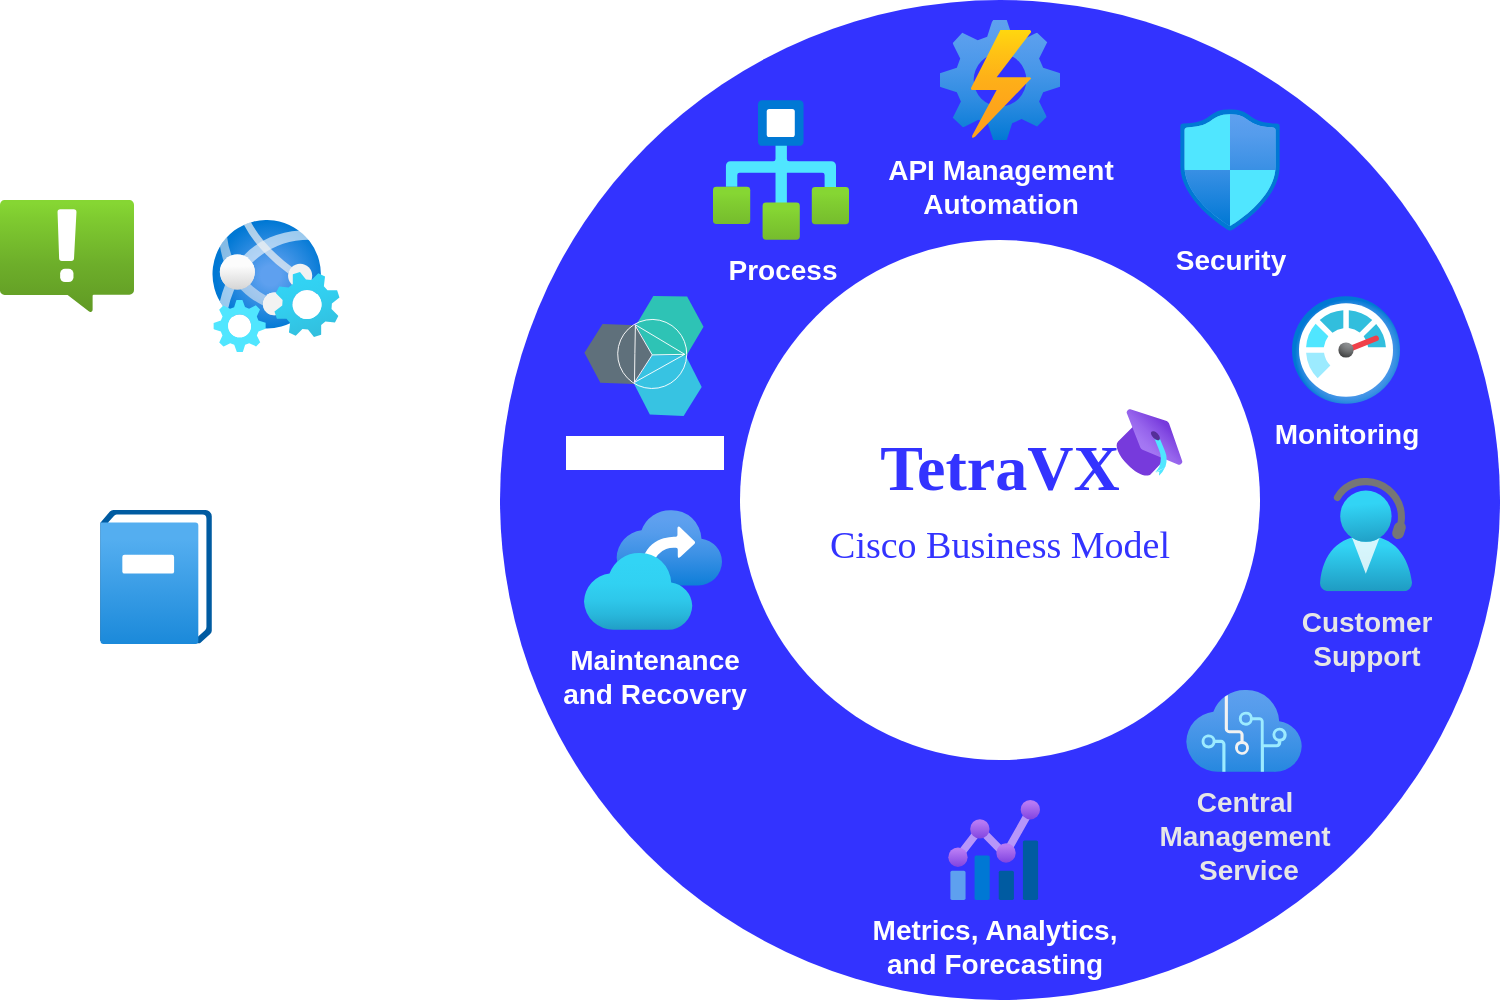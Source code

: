 <mxfile version="14.2.9" type="github">
  <diagram name="Page-1" id="3e8102d1-ef87-2e61-34e1-82d9a586fe2e">
    <mxGraphModel dx="2062" dy="762" grid="1" gridSize="10" guides="1" tooltips="1" connect="1" arrows="1" fold="1" page="1" pageScale="1" pageWidth="1100" pageHeight="850" background="#ffffff" math="0" shadow="0">
      <root>
        <mxCell id="0" />
        <mxCell id="1" parent="0" />
        <mxCell id="70666756c84bb93c-1" value="" style="ellipse;whiteSpace=wrap;html=1;rounded=0;shadow=0;comic=0;strokeWidth=1;fontFamily=Verdana;fontSize=18;strokeColor=none;fillColor=#3333FF;fontColor=#3333FF;" parent="1" vertex="1">
          <mxGeometry x="280" y="110" width="500" height="500" as="geometry" />
        </mxCell>
        <mxCell id="70666756c84bb93c-2" value="&lt;font style=&quot;font-size: 19px&quot;&gt;&lt;font style=&quot;font-size: 32px&quot;&gt;TetraVX&lt;/font&gt;&lt;br&gt;&lt;span style=&quot;line-height: 100% ; font-weight: normal&quot;&gt;Cisco Business&amp;nbsp;Model&lt;/span&gt;&lt;/font&gt;" style="ellipse;whiteSpace=wrap;html=1;rounded=0;shadow=0;comic=0;strokeWidth=1;fontFamily=Verdana;fontSize=28;strokeColor=none;fillColor=#ffffff;fontStyle=1;fontColor=#3333FF;align=center;" parent="1" vertex="1">
          <mxGeometry x="400" y="230" width="260" height="260" as="geometry" />
        </mxCell>
        <mxCell id="_L61WSiDl87QU1zJZqWd-4" value="Metrics, Analytics,&lt;br style=&quot;font-size: 14px;&quot;&gt;and Forecasting" style="aspect=fixed;html=1;points=[];align=center;image;fontSize=14;image=img/lib/azure2/management_governance/Metrics.svg;fontColor=#FFFFFF;labelBackgroundColor=none;fontStyle=1" vertex="1" parent="1">
          <mxGeometry x="504" y="510" width="46.15" height="50" as="geometry" />
        </mxCell>
        <mxCell id="_L61WSiDl87QU1zJZqWd-6" value="API Management&lt;br&gt;Automation" style="aspect=fixed;html=1;points=[];align=center;image;fontSize=14;image=img/lib/azure2/management_governance/Automation_Accounts.svg;fontStyle=1;labelBackgroundColor=none;fontColor=#FFFFFF;" vertex="1" parent="1">
          <mxGeometry x="500" y="120" width="60" height="60" as="geometry" />
        </mxCell>
        <mxCell id="_L61WSiDl87QU1zJZqWd-7" value="" style="aspect=fixed;html=1;points=[];align=center;image;fontSize=12;image=img/lib/azure2/management_governance/Alerts.svg;" vertex="1" parent="1">
          <mxGeometry x="30" y="210" width="67" height="56.0" as="geometry" />
        </mxCell>
        <mxCell id="_L61WSiDl87QU1zJZqWd-10" value="Monitoring" style="aspect=fixed;html=1;points=[];align=center;image;fontSize=14;image=img/lib/azure2/management_governance/Monitor.svg;labelBackgroundColor=none;fontColor=#FFFFFF;fontStyle=1" vertex="1" parent="1">
          <mxGeometry x="676" y="258" width="54" height="54" as="geometry" />
        </mxCell>
        <mxCell id="_L61WSiDl87QU1zJZqWd-11" value="" style="aspect=fixed;html=1;points=[];align=center;image;fontSize=12;image=img/lib/azure2/management_governance/Activity_Log.svg;" vertex="1" parent="1">
          <mxGeometry x="80" y="365" width="56.0" height="67" as="geometry" />
        </mxCell>
        <mxCell id="_L61WSiDl87QU1zJZqWd-14" value="&lt;font size=&quot;1&quot;&gt;&lt;b style=&quot;font-size: 14px&quot;&gt;Security&lt;/b&gt;&lt;/font&gt;" style="aspect=fixed;html=1;points=[];align=center;image;fontSize=12;image=img/lib/azure2/networking/Network_Security_Groups.svg;labelBackgroundColor=none;fontColor=#FFFFFF;" vertex="1" parent="1">
          <mxGeometry x="620" y="164.65" width="50" height="60.71" as="geometry" />
        </mxCell>
        <mxCell id="_L61WSiDl87QU1zJZqWd-18" value="Compliance" style="aspect=fixed;perimeter=ellipsePerimeter;html=1;align=center;shadow=0;dashed=0;labelBackgroundColor=#FFFFFF;fontSize=14;spacingTop=3;image;image=img/lib/ibm/miscellaneous/bluemix.svg;fontColor=#FFFFFF;fontStyle=1" vertex="1" parent="1">
          <mxGeometry x="322" y="258" width="60" height="60" as="geometry" />
        </mxCell>
        <mxCell id="_L61WSiDl87QU1zJZqWd-51" value="" style="aspect=fixed;html=1;points=[];align=center;image;fontSize=12;image=img/lib/azure2/management_governance/Education.svg;rotation=45;" vertex="1" parent="1">
          <mxGeometry x="585" y="317" width="38" height="29.49" as="geometry" />
        </mxCell>
        <mxCell id="_L61WSiDl87QU1zJZqWd-55" value="" style="aspect=fixed;html=1;points=[];align=center;image;fontSize=12;image=img/lib/azure2/preview/Web_Environment.svg;" vertex="1" parent="1">
          <mxGeometry x="136" y="220" width="64" height="66" as="geometry" />
        </mxCell>
        <mxCell id="_L61WSiDl87QU1zJZqWd-52" value="Central &lt;br style=&quot;font-size: 14px;&quot;&gt;&lt;span style=&quot;font-size: 14px;&quot;&gt;Management&lt;br style=&quot;font-size: 14px;&quot;&gt;&lt;/span&gt;&amp;nbsp;Service" style="aspect=fixed;html=1;points=[];align=center;image;fontSize=14;image=img/lib/azure2/ai_machine_learning/Cognitive_Services.svg;labelBackgroundColor=none;fontStyle=1;fontColor=#E6E6E6;" vertex="1" parent="1">
          <mxGeometry x="623" y="455" width="58" height="40.94" as="geometry" />
        </mxCell>
        <mxCell id="_L61WSiDl87QU1zJZqWd-64" value="Customer&lt;br style=&quot;font-size: 14px;&quot;&gt;Support" style="aspect=fixed;html=1;points=[];align=center;image;fontSize=14;image=img/lib/azure2/general/Help_and_Support.svg;labelBackgroundColor=none;strokeColor=#0000CC;fillColor=#3333FF;gradientColor=none;fontColor=#E6E6E6;fontStyle=1" vertex="1" parent="1">
          <mxGeometry x="690" y="349" width="46" height="56.68" as="geometry" />
        </mxCell>
        <mxCell id="_L61WSiDl87QU1zJZqWd-71" value="Process" style="aspect=fixed;html=1;points=[];align=center;image;fontSize=14;image=img/lib/azure2/general/Workflow.svg;labelBackgroundColor=none;strokeColor=#0000CC;fillColor=#3333FF;gradientColor=none;fontColor=#FFFFFF;fontStyle=1" vertex="1" parent="1">
          <mxGeometry x="386.5" y="160" width="68" height="70" as="geometry" />
        </mxCell>
        <mxCell id="_L61WSiDl87QU1zJZqWd-72" value="Maintenance&lt;br style=&quot;font-size: 14px;&quot;&gt;and Recovery" style="aspect=fixed;html=1;points=[];align=center;image;fontSize=14;image=img/lib/azure2/migrate/Recovery_Services_Vaults.svg;labelBackgroundColor=none;strokeColor=#0000CC;fillColor=#3333FF;gradientColor=none;fontColor=#FFFFFF;fontStyle=1" vertex="1" parent="1">
          <mxGeometry x="322" y="365" width="69" height="60" as="geometry" />
        </mxCell>
      </root>
    </mxGraphModel>
  </diagram>
</mxfile>

